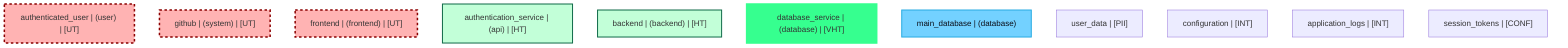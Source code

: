 graph TB
  node_000000000000000000000010["authenticated_user | (user) | [UT]"]:::untrusted
  node_000000000000000000000011["github | (system) | [UT]"]:::untrusted
  node_000000000000000000000005["frontend | (frontend) | [UT]"]:::untrusted
  node_000000000000000000000006["authentication_service | (api) | [HT]"]:::highTrust
  node_000000000000000000000007["backend | (backend) | [HT]"]:::highTrust
  node_000000000000000000000008["database_service | (database) | [VHT]"]:::veryHighTrust
  node_000000000000000000000009["main_database | (database)"]:::dataStore
  node_000000000000000000000001["user_data | [PII]"]:::dataAsset,pii
  node_000000000000000000000002["configuration | [INT]"]:::dataAsset,internal
  node_000000000000000000000003["application_logs | [INT]"]:::dataAsset,internal
  node_000000000000000000000004["session_tokens | [CONF]"]:::dataAsset,confidential


  classDef externalEntity fill:#FFB3B3,stroke:#8B0000,stroke-width:2px,color:#0B0D17
  classDef process fill:#C2FFD8,stroke:#106B49,stroke-width:2px,color:#0B0D17
  classDef dataStore fill:#73d1ff,stroke:#29ABE2,stroke-width:2px,color:#0B0D17
  classDef dataAsset fill:#ffa1ad,stroke:#A259FF,stroke-width:2px,color:#0B0D17
  classDef untrusted fill:#FFB3B3,stroke:#8B0000,stroke-width:3px,stroke-dasharray:5 5
  classDef lowTrust fill:#f77c63,stroke:#f77c63,stroke-width:2px,stroke-dasharray:3 3
  classDef mediumTrust fill:#FFF2B3,stroke:#7A6300,stroke-width:2px
  classDef highTrust fill:#C2FFD8,stroke:#106B49,stroke-width:2px
  classDef veryHighTrust fill:#36FF8F,stroke:#36FF8F,stroke-width:3px
  classDef public fill:#C2FFD8,stroke:#106B49,stroke-width:1px
  classDef internal fill:#FFF2B3,stroke:#7A6300,stroke-width:1px
  classDef confidential fill:#FFB3B3,stroke:#8B0000,stroke-width:2px
  classDef restricted fill:#8B0000,stroke:#8B0000,stroke-width:3px
  classDef pii fill:#ffa1ad,stroke:#A259FF,stroke-width:2px
  classDef pci fill:#8B0000,stroke:#8B0000,stroke-width:3px
  classDef phi fill:#ffa1ad,stroke:#A259FF,stroke-width:3px
  classDef encryptedFlow stroke:#106B49,stroke-width:2px
  classDef unencryptedFlow stroke:#8B0000,stroke-width:2px,stroke-dasharray:5 5
  classDef authenticatedFlow stroke:#29ABE2,stroke-width:2px
  classDef trustBoundary fill:transparent,stroke:#2E3440,stroke-width:3px,stroke-dasharray:10 5